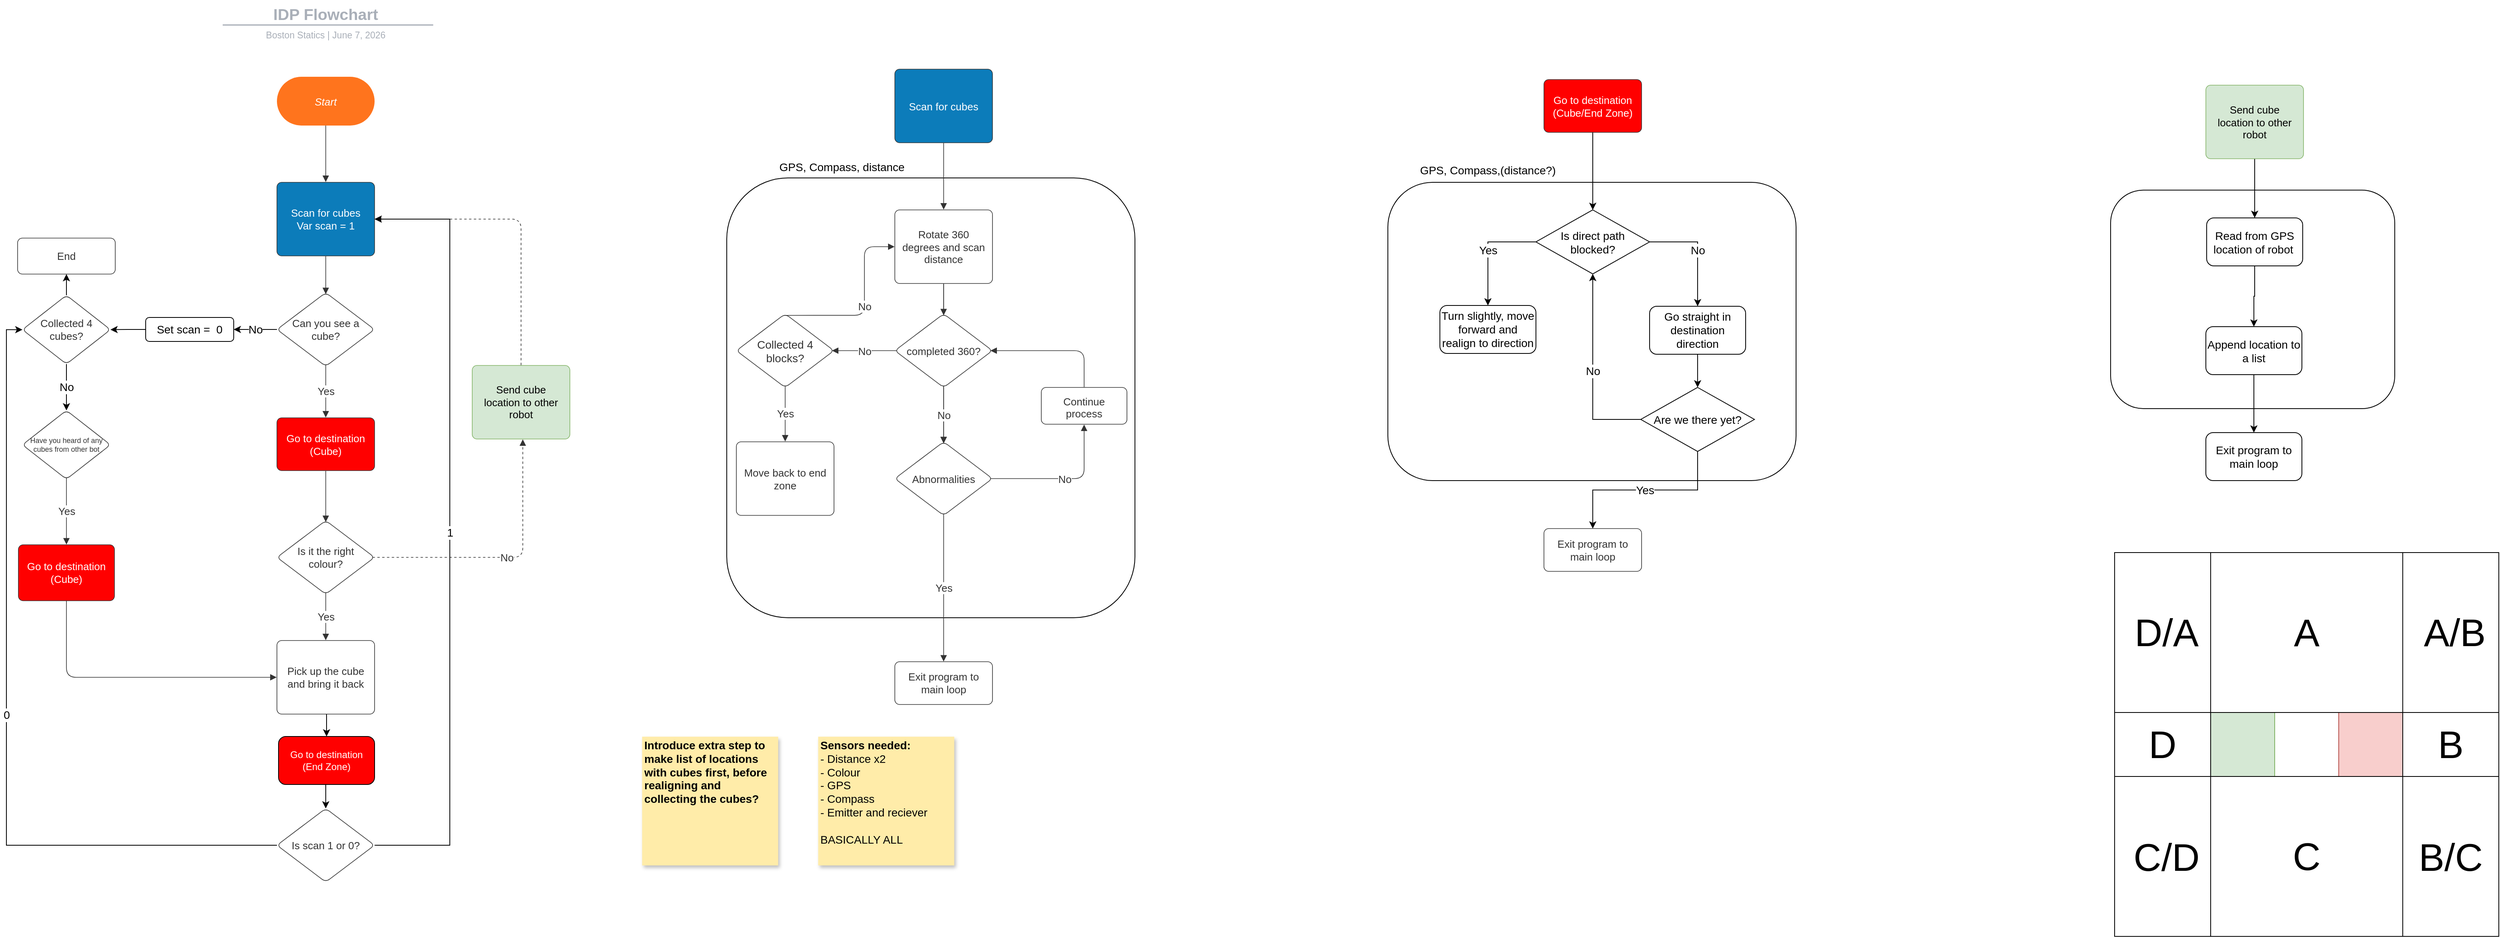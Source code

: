 <mxfile version="14.4.2" type="github">
  <diagram id="C5RBs43oDa-KdzZeNtuy" name="Page-1">
    <mxGraphModel dx="902" dy="615" grid="1" gridSize="10" guides="1" tooltips="1" connect="1" arrows="1" fold="1" page="1" pageScale="1" pageWidth="827" pageHeight="1169" math="0" shadow="0">
      <root>
        <mxCell id="WIyWlLk6GJQsqaUBKTNV-0" />
        <mxCell id="WIyWlLk6GJQsqaUBKTNV-1" parent="WIyWlLk6GJQsqaUBKTNV-0" />
        <mxCell id="ntFDfBzz1lLIlntSj7zR-9" value="" style="rounded=1;whiteSpace=wrap;html=1;" parent="WIyWlLk6GJQsqaUBKTNV-1" vertex="1">
          <mxGeometry x="2715" y="266.75" width="355" height="273.25" as="geometry" />
        </mxCell>
        <mxCell id="dJJlxQguygPkiteVMr8E-66" value="" style="rounded=1;whiteSpace=wrap;html=1;fontSize=14;" parent="WIyWlLk6GJQsqaUBKTNV-1" vertex="1">
          <mxGeometry x="1812" y="257" width="510" height="373" as="geometry" />
        </mxCell>
        <mxCell id="dJJlxQguygPkiteVMr8E-60" value="" style="rounded=1;whiteSpace=wrap;html=1;fontSize=14;" parent="WIyWlLk6GJQsqaUBKTNV-1" vertex="1">
          <mxGeometry x="986" y="251.5" width="510" height="550" as="geometry" />
        </mxCell>
        <mxCell id="dJJlxQguygPkiteVMr8E-1" value="" style="group;dropTarget=0;" parent="WIyWlLk6GJQsqaUBKTNV-1" vertex="1">
          <mxGeometry x="165" y="30" width="640" height="45" as="geometry" />
        </mxCell>
        <UserObject label="IDP Flowchart" placeholders="1" lucidchartObjectId="SuaB0mNpY13K" id="dJJlxQguygPkiteVMr8E-2">
          <mxCell style="html=1;overflow=block;blockSpacing=1;whiteSpace=wrap;;whiteSpace=wrap;fontSize=19.7;fontColor=#a9afb8;fontStyle=1;align=center;spacingLeft=7;spacingRight=7;spacingTop=2;spacing=3;strokeOpacity=0;fillOpacity=0;rounded=1;absoluteArcSize=1;arcSize=12;fillColor=#ffffff;strokeWidth=1.5;" parent="dJJlxQguygPkiteVMr8E-1" vertex="1">
            <mxGeometry width="640" height="31" as="geometry" />
          </mxCell>
        </UserObject>
        <UserObject label="Boston Statics |  %date{mmmm d, yyyy}%" placeholders="1" lucidchartObjectId="SuaBzqFhpa1o" id="dJJlxQguygPkiteVMr8E-3">
          <mxCell style="html=1;overflow=block;blockSpacing=1;whiteSpace=wrap;;whiteSpace=wrap;fontSize=11.5;fontColor=#a9afb8;align=center;spacingLeft=7;spacingRight=7;spacingTop=2;spacing=3;strokeOpacity=0;fillOpacity=0;rounded=1;absoluteArcSize=1;arcSize=12;fillColor=#ffffff;strokeWidth=1.5;" parent="dJJlxQguygPkiteVMr8E-1" vertex="1">
            <mxGeometry y="31" width="640" height="14" as="geometry" />
          </mxCell>
        </UserObject>
        <UserObject label="" lucidchartObjectId="SuaBUnwJteK4" id="dJJlxQguygPkiteVMr8E-4">
          <mxCell style="html=1;jettySize=18;whiteSpace=wrap;fontSize=13;fontFamily=Helvetica;strokeColor=#a9afb8;strokeOpacity=100;strokeWidth=1.5;rounded=0;startArrow=none;;endArrow=none;;" parent="dJJlxQguygPkiteVMr8E-1" edge="1">
            <mxGeometry width="100" height="100" relative="1" as="geometry">
              <Array as="points" />
              <mxPoint x="191" y="30" as="sourcePoint" />
              <mxPoint x="454" y="30" as="targetPoint" />
            </mxGeometry>
          </mxCell>
        </UserObject>
        <UserObject label="Start" lucidchartObjectId="9NgdkFsleCgy" id="dJJlxQguygPkiteVMr8E-5">
          <mxCell style="html=1;overflow=block;blockSpacing=1;whiteSpace=wrap;rounded=1;arcSize=50;whiteSpace=wrap;fontSize=13;fontColor=#ffffff;fontStyle=2;spacing=3.8;strokeOpacity=0;fillOpacity=100;fillColor=#ff741d;strokeWidth=0.8;" parent="WIyWlLk6GJQsqaUBKTNV-1" vertex="1">
            <mxGeometry x="424" y="125" width="122" height="61" as="geometry" />
          </mxCell>
        </UserObject>
        <UserObject label="Scan for cubes&lt;br&gt;Var scan = 1" lucidchartObjectId="lOgdC.dZKNQT" id="dJJlxQguygPkiteVMr8E-6">
          <mxCell style="html=1;overflow=block;blockSpacing=1;whiteSpace=wrap;;whiteSpace=wrap;fontSize=13;fontColor=#ffffff;align=center;spacing=9;strokeColor=#333333;strokeOpacity=100;fillOpacity=100;rounded=1;absoluteArcSize=1;arcSize=12;fillColor=#0c7cba;strokeWidth=0.8;" parent="WIyWlLk6GJQsqaUBKTNV-1" vertex="1">
            <mxGeometry x="424" y="257" width="122" height="92" as="geometry" />
          </mxCell>
        </UserObject>
        <mxCell id="dJJlxQguygPkiteVMr8E-88" value="No" style="edgeStyle=orthogonalEdgeStyle;rounded=0;orthogonalLoop=1;jettySize=auto;html=1;exitX=0;exitY=0.5;exitDx=0;exitDy=0;entryX=1;entryY=0.5;entryDx=0;entryDy=0;fontSize=14;" parent="WIyWlLk6GJQsqaUBKTNV-1" source="dJJlxQguygPkiteVMr8E-7" target="dJJlxQguygPkiteVMr8E-86" edge="1">
          <mxGeometry relative="1" as="geometry" />
        </mxCell>
        <UserObject label="Can you see a cube?" lucidchartObjectId="zOgdpUxYtKY-" id="dJJlxQguygPkiteVMr8E-7">
          <mxCell style="html=1;overflow=block;blockSpacing=1;whiteSpace=wrap;rhombus;whiteSpace=wrap;fontSize=13;fontColor=#333333;align=center;spacing=3.8;strokeColor=#333333;strokeOpacity=100;fillOpacity=100;rounded=1;absoluteArcSize=1;arcSize=12;fillColor=#ffffff;strokeWidth=0.8;" parent="WIyWlLk6GJQsqaUBKTNV-1" vertex="1">
            <mxGeometry x="424" y="395" width="122" height="92" as="geometry" />
          </mxCell>
        </UserObject>
        <UserObject label="" lucidchartObjectId="IOgdlrfkNPIS" id="dJJlxQguygPkiteVMr8E-8">
          <mxCell style="html=1;jettySize=18;whiteSpace=wrap;fontSize=13;strokeColor=#333333;strokeOpacity=100;strokeWidth=0.8;rounded=1;arcSize=24;edgeStyle=orthogonalEdgeStyle;startArrow=none;;endArrow=block;endFill=1;;exitX=0.5;exitY=1.004;exitPerimeter=0;entryX=0.5;entryY=0.02;entryPerimeter=0;" parent="WIyWlLk6GJQsqaUBKTNV-1" source="dJJlxQguygPkiteVMr8E-6" target="dJJlxQguygPkiteVMr8E-7" edge="1">
            <mxGeometry width="100" height="100" relative="1" as="geometry">
              <Array as="points" />
            </mxGeometry>
          </mxCell>
        </UserObject>
        <UserObject label="End" lucidchartObjectId="LOgdOnnir~PV" id="dJJlxQguygPkiteVMr8E-9">
          <mxCell style="html=1;overflow=block;blockSpacing=1;whiteSpace=wrap;;whiteSpace=wrap;fontSize=13;fontColor=#333333;align=center;spacing=9;strokeColor=#333333;strokeOpacity=100;fillOpacity=100;rounded=1;absoluteArcSize=1;arcSize=12;fillColor=#ffffff;strokeWidth=0.8;" parent="WIyWlLk6GJQsqaUBKTNV-1" vertex="1">
            <mxGeometry x="100" y="326.75" width="122" height="45" as="geometry" />
          </mxCell>
        </UserObject>
        <UserObject label="Go to destination&lt;br&gt;(Cube)" lucidchartObjectId="1Ogd5eo7ZWg~" id="dJJlxQguygPkiteVMr8E-10">
          <mxCell style="html=1;overflow=block;blockSpacing=1;whiteSpace=wrap;;whiteSpace=wrap;fontSize=13;fontColor=#ffffff;align=center;spacing=9;strokeColor=#333333;strokeOpacity=100;fillOpacity=100;rounded=1;absoluteArcSize=1;arcSize=12;strokeWidth=0.8;fillColor=#FF0000;" parent="WIyWlLk6GJQsqaUBKTNV-1" vertex="1">
            <mxGeometry x="424" y="551.5" width="122" height="66" as="geometry" />
          </mxCell>
        </UserObject>
        <UserObject label="" lucidchartObjectId="9Ogd3tKeuUNf" id="dJJlxQguygPkiteVMr8E-11">
          <mxCell style="html=1;jettySize=18;whiteSpace=wrap;fontSize=13;fontColor=#333333;align=center;strokeColor=#333333;strokeOpacity=100;strokeWidth=0.8;rounded=1;arcSize=24;edgeStyle=orthogonalEdgeStyle;startArrow=none;;endArrow=block;endFill=1;;exitX=0.5;exitY=0.98;exitPerimeter=0;entryX=0.5;entryY=-0.006;entryPerimeter=0;" parent="WIyWlLk6GJQsqaUBKTNV-1" source="dJJlxQguygPkiteVMr8E-7" target="dJJlxQguygPkiteVMr8E-10" edge="1">
            <mxGeometry width="100" height="100" relative="1" as="geometry">
              <Array as="points" />
            </mxGeometry>
          </mxCell>
        </UserObject>
        <mxCell id="dJJlxQguygPkiteVMr8E-12" value="Yes" style="text;html=1;resizable=0;labelBackgroundColor=#ffffff;align=center;verticalAlign=middle;fontColor=#333333;;fontSize=13;" parent="dJJlxQguygPkiteVMr8E-11" vertex="1">
          <mxGeometry relative="1" as="geometry" />
        </mxCell>
        <UserObject label="Is it the right colour?" lucidchartObjectId="hPgdZzu7KEvy" id="dJJlxQguygPkiteVMr8E-13">
          <mxCell style="html=1;overflow=block;blockSpacing=1;whiteSpace=wrap;rhombus;whiteSpace=wrap;fontSize=13;fontColor=#333333;align=center;spacing=3.8;strokeColor=#333333;strokeOpacity=100;fillOpacity=100;rounded=1;absoluteArcSize=1;arcSize=12;fillColor=#ffffff;strokeWidth=0.8;" parent="WIyWlLk6GJQsqaUBKTNV-1" vertex="1">
            <mxGeometry x="424" y="680" width="122" height="92" as="geometry" />
          </mxCell>
        </UserObject>
        <UserObject label="" lucidchartObjectId="rPgdiyTj-ObY" id="dJJlxQguygPkiteVMr8E-14">
          <mxCell style="html=1;jettySize=18;whiteSpace=wrap;fontSize=13;strokeColor=#333333;strokeOpacity=100;strokeWidth=0.8;rounded=1;arcSize=24;edgeStyle=orthogonalEdgeStyle;startArrow=none;;endArrow=block;endFill=1;;exitX=0.5;exitY=1.006;exitPerimeter=0;entryX=0.5;entryY=0.02;entryPerimeter=0;" parent="WIyWlLk6GJQsqaUBKTNV-1" source="dJJlxQguygPkiteVMr8E-10" target="dJJlxQguygPkiteVMr8E-13" edge="1">
            <mxGeometry width="100" height="100" relative="1" as="geometry">
              <Array as="points" />
            </mxGeometry>
          </mxCell>
        </UserObject>
        <mxCell id="SdWHuPdAplGtI9XO5vYC-1" style="edgeStyle=orthogonalEdgeStyle;rounded=0;orthogonalLoop=1;jettySize=auto;html=1;exitX=0.5;exitY=1;exitDx=0;exitDy=0;entryX=0.5;entryY=0;entryDx=0;entryDy=0;fontColor=#FFFFFF;" parent="WIyWlLk6GJQsqaUBKTNV-1" source="dJJlxQguygPkiteVMr8E-15" target="SdWHuPdAplGtI9XO5vYC-0" edge="1">
          <mxGeometry relative="1" as="geometry" />
        </mxCell>
        <UserObject label="Pick up the cube and bring it back" lucidchartObjectId="yPgdUPQKCwhs" id="dJJlxQguygPkiteVMr8E-15">
          <mxCell style="html=1;overflow=block;blockSpacing=1;whiteSpace=wrap;;whiteSpace=wrap;fontSize=13;fontColor=#333333;align=center;spacing=9;strokeColor=#333333;strokeOpacity=100;fillOpacity=100;rounded=1;absoluteArcSize=1;arcSize=12;fillColor=#ffffff;strokeWidth=0.8;" parent="WIyWlLk6GJQsqaUBKTNV-1" vertex="1">
            <mxGeometry x="424" y="830" width="122" height="92" as="geometry" />
          </mxCell>
        </UserObject>
        <UserObject label="" lucidchartObjectId="FPgdR2r9awXG" id="dJJlxQguygPkiteVMr8E-16">
          <mxCell style="html=1;jettySize=18;whiteSpace=wrap;fontSize=13;fontColor=#333333;align=center;strokeColor=#333333;strokeOpacity=100;strokeWidth=0.8;rounded=1;arcSize=24;edgeStyle=orthogonalEdgeStyle;startArrow=none;;endArrow=block;endFill=1;;exitX=0.5;exitY=0.98;exitPerimeter=0;entryX=0.5;entryY=-0.004;entryPerimeter=0;" parent="WIyWlLk6GJQsqaUBKTNV-1" source="dJJlxQguygPkiteVMr8E-13" target="dJJlxQguygPkiteVMr8E-15" edge="1">
            <mxGeometry width="100" height="100" relative="1" as="geometry">
              <Array as="points" />
            </mxGeometry>
          </mxCell>
        </UserObject>
        <mxCell id="dJJlxQguygPkiteVMr8E-17" value="Yes" style="text;html=1;resizable=0;labelBackgroundColor=#ffffff;align=center;verticalAlign=middle;fontColor=#333333;;fontSize=13;" parent="dJJlxQguygPkiteVMr8E-16" vertex="1">
          <mxGeometry relative="1" as="geometry" />
        </mxCell>
        <UserObject label="" lucidchartObjectId="NPgdzGTEmcRD" id="dJJlxQguygPkiteVMr8E-18">
          <mxCell style="html=1;jettySize=18;whiteSpace=wrap;fontSize=13;strokeColor=#333333;strokeOpacity=100;strokeWidth=0.8;rounded=1;arcSize=24;edgeStyle=orthogonalEdgeStyle;startArrow=none;;endArrow=block;endFill=1;;exitX=0.5;exitY=1;exitPerimeter=0;entryX=0.5;entryY=-0.004;entryPerimeter=0;" parent="WIyWlLk6GJQsqaUBKTNV-1" source="dJJlxQguygPkiteVMr8E-5" target="dJJlxQguygPkiteVMr8E-6" edge="1">
            <mxGeometry width="100" height="100" relative="1" as="geometry">
              <Array as="points" />
            </mxGeometry>
          </mxCell>
        </UserObject>
        <UserObject label="Send cube location to other robot" lucidchartObjectId="F5qdEPKmY6vF" id="dJJlxQguygPkiteVMr8E-19">
          <mxCell style="html=1;overflow=block;blockSpacing=1;whiteSpace=wrap;;whiteSpace=wrap;fontSize=13;align=center;spacing=9;strokeColor=#82b366;strokeOpacity=100;fillOpacity=100;rounded=1;absoluteArcSize=1;arcSize=12;fillColor=#d5e8d4;strokeWidth=0.8;" parent="WIyWlLk6GJQsqaUBKTNV-1" vertex="1">
            <mxGeometry x="668" y="486" width="122" height="92" as="geometry" />
          </mxCell>
        </UserObject>
        <UserObject label="" lucidchartObjectId="85qdVLr7FTMq" id="dJJlxQguygPkiteVMr8E-20">
          <mxCell style="html=1;jettySize=18;whiteSpace=wrap;fontSize=13;strokeColor=#333333;strokeOpacity=100;dashed=1;fixDash=1;strokeWidth=0.8;rounded=1;arcSize=24;edgeStyle=orthogonalEdgeStyle;startArrow=none;;endArrow=block;endFill=1;;exitX=0.5;exitY=-0.004;exitPerimeter=0;entryX=1.003;entryY=0.5;entryPerimeter=0;" parent="WIyWlLk6GJQsqaUBKTNV-1" source="dJJlxQguygPkiteVMr8E-19" target="dJJlxQguygPkiteVMr8E-6" edge="1">
            <mxGeometry width="100" height="100" relative="1" as="geometry">
              <Array as="points" />
            </mxGeometry>
          </mxCell>
        </UserObject>
        <UserObject label="Scan for cubes" lucidchartObjectId="p7Rdc7oSih_Y" id="dJJlxQguygPkiteVMr8E-21">
          <mxCell style="html=1;overflow=block;blockSpacing=1;whiteSpace=wrap;;whiteSpace=wrap;fontSize=13;fontColor=#ffffff;align=center;spacing=9;strokeColor=#333333;strokeOpacity=100;fillOpacity=100;rounded=1;absoluteArcSize=1;arcSize=12;fillColor=#0c7cba;strokeWidth=0.8;" parent="WIyWlLk6GJQsqaUBKTNV-1" vertex="1">
            <mxGeometry x="1196" y="115.5" width="122" height="92" as="geometry" />
          </mxCell>
        </UserObject>
        <UserObject label="" lucidchartObjectId="T7RdyLbdhUTY" id="dJJlxQguygPkiteVMr8E-22">
          <mxCell style="html=1;jettySize=18;whiteSpace=wrap;fontSize=13;strokeColor=#333333;strokeOpacity=100;strokeWidth=0.8;rounded=1;arcSize=24;edgeStyle=orthogonalEdgeStyle;startArrow=none;;endArrow=block;endFill=1;;exitX=0.5;exitY=1.004;exitPerimeter=0;entryX=0.5;entryY=-0.004;entryPerimeter=0;" parent="WIyWlLk6GJQsqaUBKTNV-1" source="dJJlxQguygPkiteVMr8E-21" target="dJJlxQguygPkiteVMr8E-23" edge="1">
            <mxGeometry width="100" height="100" relative="1" as="geometry">
              <Array as="points" />
            </mxGeometry>
          </mxCell>
        </UserObject>
        <UserObject label="Rotate 360 degrees and scan distance" lucidchartObjectId="Y7RdSmHRw8ej" id="dJJlxQguygPkiteVMr8E-23">
          <mxCell style="html=1;overflow=block;blockSpacing=1;whiteSpace=wrap;;whiteSpace=wrap;fontSize=13;fontColor=#333333;align=center;spacing=9;strokeColor=#333333;strokeOpacity=100;fillOpacity=100;rounded=1;absoluteArcSize=1;arcSize=12;fillColor=#ffffff;strokeWidth=0.8;" parent="WIyWlLk6GJQsqaUBKTNV-1" vertex="1">
            <mxGeometry x="1196" y="291.5" width="122" height="92" as="geometry" />
          </mxCell>
        </UserObject>
        <UserObject label="" lucidchartObjectId="M9Rd~hsUxQXQ" id="dJJlxQguygPkiteVMr8E-24">
          <mxCell style="html=1;jettySize=18;whiteSpace=wrap;fontSize=13;strokeColor=#333333;strokeOpacity=100;strokeWidth=0.8;rounded=1;arcSize=24;edgeStyle=orthogonalEdgeStyle;startArrow=none;;endArrow=block;endFill=1;;exitX=0.5;exitY=1.004;exitPerimeter=0;entryX=0.5;entryY=0.02;entryPerimeter=0;" parent="WIyWlLk6GJQsqaUBKTNV-1" source="dJJlxQguygPkiteVMr8E-23" target="dJJlxQguygPkiteVMr8E-25" edge="1">
            <mxGeometry width="100" height="100" relative="1" as="geometry">
              <Array as="points" />
            </mxGeometry>
          </mxCell>
        </UserObject>
        <UserObject label="Abnormalities" lucidchartObjectId="N9Rdzvl6SbBw" id="dJJlxQguygPkiteVMr8E-25">
          <mxCell style="html=1;overflow=block;blockSpacing=1;whiteSpace=wrap;rhombus;whiteSpace=wrap;fontSize=13;fontColor=#333333;align=center;spacing=3.8;strokeColor=#333333;strokeOpacity=100;fillOpacity=100;rounded=1;absoluteArcSize=1;arcSize=12;fillColor=#ffffff;strokeWidth=0.8;" parent="WIyWlLk6GJQsqaUBKTNV-1" vertex="1">
            <mxGeometry x="1196" y="581.5" width="122" height="92" as="geometry" />
          </mxCell>
        </UserObject>
        <UserObject label="" lucidchartObjectId="j-RdCNG.Rt1u" id="dJJlxQguygPkiteVMr8E-26">
          <mxCell style="html=1;jettySize=18;whiteSpace=wrap;fontSize=13;fontColor=#333333;align=center;strokeColor=#333333;strokeOpacity=100;strokeWidth=0.8;rounded=1;arcSize=24;edgeStyle=orthogonalEdgeStyle;startArrow=none;;endArrow=block;endFill=1;;exitX=0.5;exitY=0.98;exitPerimeter=0;entryX=0.5;entryY=-0.004;entryPerimeter=0;" parent="WIyWlLk6GJQsqaUBKTNV-1" source="dJJlxQguygPkiteVMr8E-25" target="dJJlxQguygPkiteVMr8E-28" edge="1">
            <mxGeometry width="100" height="100" relative="1" as="geometry">
              <Array as="points" />
            </mxGeometry>
          </mxCell>
        </UserObject>
        <mxCell id="dJJlxQguygPkiteVMr8E-27" value="Yes" style="text;html=1;resizable=0;labelBackgroundColor=#ffffff;align=center;verticalAlign=middle;fontColor=#333333;;fontSize=13;" parent="dJJlxQguygPkiteVMr8E-26" vertex="1">
          <mxGeometry relative="1" as="geometry" />
        </mxCell>
        <UserObject label="Exit program to main loop" lucidchartObjectId="k-RdoiUV6bm8" id="dJJlxQguygPkiteVMr8E-28">
          <mxCell style="html=1;overflow=block;blockSpacing=1;whiteSpace=wrap;;whiteSpace=wrap;fontSize=13;fontColor=#333333;align=center;spacing=9;strokeColor=#333333;strokeOpacity=100;fillOpacity=100;rounded=1;absoluteArcSize=1;arcSize=12;fillColor=#ffffff;strokeWidth=0.8;" parent="WIyWlLk6GJQsqaUBKTNV-1" vertex="1">
            <mxGeometry x="1196" y="856.5" width="122" height="53.5" as="geometry" />
          </mxCell>
        </UserObject>
        <UserObject label="" lucidchartObjectId="neSd__aTtq_3" id="dJJlxQguygPkiteVMr8E-29">
          <mxCell style="html=1;jettySize=18;whiteSpace=wrap;fontSize=13;strokeColor=#333333;strokeOpacity=100;strokeWidth=0.8;rounded=1;arcSize=24;edgeStyle=orthogonalEdgeStyle;startArrow=none;;endArrow=block;endFill=1;;exitX=0.5;exitY=1.004;exitPerimeter=0;entryX=0.5;entryY=0.02;entryPerimeter=0;" parent="WIyWlLk6GJQsqaUBKTNV-1" source="dJJlxQguygPkiteVMr8E-23" target="dJJlxQguygPkiteVMr8E-30" edge="1">
            <mxGeometry width="100" height="100" relative="1" as="geometry">
              <Array as="points" />
            </mxGeometry>
          </mxCell>
        </UserObject>
        <UserObject label="completed 360?" lucidchartObjectId="oeSdA65h3JqT" id="dJJlxQguygPkiteVMr8E-30">
          <mxCell style="html=1;overflow=block;blockSpacing=1;whiteSpace=wrap;rhombus;whiteSpace=wrap;fontSize=13;fontColor=#333333;align=center;spacing=3.8;strokeColor=#333333;strokeOpacity=100;fillOpacity=100;rounded=1;absoluteArcSize=1;arcSize=12;fillColor=#ffffff;strokeWidth=0.8;" parent="WIyWlLk6GJQsqaUBKTNV-1" vertex="1">
            <mxGeometry x="1196" y="421.5" width="122" height="92" as="geometry" />
          </mxCell>
        </UserObject>
        <UserObject label="" lucidchartObjectId="ZeSdDQA0-AUj" id="dJJlxQguygPkiteVMr8E-31">
          <mxCell style="html=1;jettySize=18;whiteSpace=wrap;fontSize=13;fontColor=#333333;align=center;strokeColor=#333333;strokeOpacity=100;strokeWidth=0.8;rounded=1;arcSize=24;edgeStyle=orthogonalEdgeStyle;startArrow=none;;endArrow=block;endFill=1;;exitX=0.5;exitY=0.98;exitPerimeter=0;" parent="WIyWlLk6GJQsqaUBKTNV-1" source="dJJlxQguygPkiteVMr8E-30" edge="1">
            <mxGeometry width="100" height="100" relative="1" as="geometry">
              <Array as="points" />
              <mxPoint x="1257" y="583.5" as="targetPoint" />
            </mxGeometry>
          </mxCell>
        </UserObject>
        <mxCell id="dJJlxQguygPkiteVMr8E-32" value="No" style="text;html=1;resizable=0;labelBackgroundColor=#ffffff;align=center;verticalAlign=middle;fontColor=#333333;;fontSize=13;" parent="dJJlxQguygPkiteVMr8E-31" vertex="1">
          <mxGeometry relative="1" as="geometry" />
        </mxCell>
        <UserObject label="" lucidchartObjectId="XfSd8aX7n.cI" id="dJJlxQguygPkiteVMr8E-33">
          <mxCell style="html=1;jettySize=18;whiteSpace=wrap;fontSize=13;fontColor=#333333;align=center;strokeColor=#333333;strokeOpacity=100;strokeWidth=0.8;rounded=1;arcSize=24;edgeStyle=orthogonalEdgeStyle;startArrow=none;;endArrow=block;endFill=1;;exitX=0.021;exitY=0.5;exitPerimeter=0;entryX=0.979;entryY=0.5;entryPerimeter=0;" parent="WIyWlLk6GJQsqaUBKTNV-1" source="dJJlxQguygPkiteVMr8E-30" target="dJJlxQguygPkiteVMr8E-35" edge="1">
            <mxGeometry width="100" height="100" relative="1" as="geometry">
              <Array as="points" />
            </mxGeometry>
          </mxCell>
        </UserObject>
        <mxCell id="dJJlxQguygPkiteVMr8E-34" value="No" style="text;html=1;resizable=0;labelBackgroundColor=#ffffff;align=center;verticalAlign=middle;fontColor=#333333;;fontSize=13;" parent="dJJlxQguygPkiteVMr8E-33" vertex="1">
          <mxGeometry relative="1" as="geometry" />
        </mxCell>
        <UserObject label="Collected 4 blocks?" lucidchartObjectId="7fSdNaG_dBtg" id="dJJlxQguygPkiteVMr8E-35">
          <mxCell style="html=1;overflow=block;blockSpacing=1;whiteSpace=wrap;rhombus;whiteSpace=wrap;fontSize=14;fontColor=#333333;align=center;spacing=3.8;strokeColor=#333333;strokeOpacity=100;fillOpacity=100;rounded=1;absoluteArcSize=1;arcSize=12;fillColor=#ffffff;strokeWidth=0.8;" parent="WIyWlLk6GJQsqaUBKTNV-1" vertex="1">
            <mxGeometry x="998" y="421.5" width="122" height="92" as="geometry" />
          </mxCell>
        </UserObject>
        <UserObject label="" lucidchartObjectId="khSdvIFYvgPG" id="dJJlxQguygPkiteVMr8E-36">
          <mxCell style="html=1;jettySize=18;whiteSpace=wrap;fontSize=13;fontColor=#333333;align=center;strokeColor=#333333;strokeOpacity=100;strokeWidth=0.8;rounded=1;arcSize=24;edgeStyle=orthogonalEdgeStyle;startArrow=none;;endArrow=block;endFill=1;;exitX=0.5;exitY=0.98;exitPerimeter=0;entryX=0.5;entryY=-0.004;entryPerimeter=0;" parent="WIyWlLk6GJQsqaUBKTNV-1" source="dJJlxQguygPkiteVMr8E-35" target="dJJlxQguygPkiteVMr8E-38" edge="1">
            <mxGeometry width="100" height="100" relative="1" as="geometry">
              <Array as="points" />
            </mxGeometry>
          </mxCell>
        </UserObject>
        <mxCell id="dJJlxQguygPkiteVMr8E-37" value="Yes" style="text;html=1;resizable=0;labelBackgroundColor=#ffffff;align=center;verticalAlign=middle;fontColor=#333333;;fontSize=13;" parent="dJJlxQguygPkiteVMr8E-36" vertex="1">
          <mxGeometry relative="1" as="geometry" />
        </mxCell>
        <UserObject label="Move back to end zone" lucidchartObjectId="lhSdjDEG9UAW" id="dJJlxQguygPkiteVMr8E-38">
          <mxCell style="html=1;overflow=block;blockSpacing=1;whiteSpace=wrap;;whiteSpace=wrap;fontSize=13;fontColor=#333333;align=center;spacing=9;strokeColor=#333333;strokeOpacity=100;fillOpacity=100;rounded=1;absoluteArcSize=1;arcSize=12;fillColor=#ffffff;strokeWidth=0.8;" parent="WIyWlLk6GJQsqaUBKTNV-1" vertex="1">
            <mxGeometry x="998" y="581.5" width="122" height="92" as="geometry" />
          </mxCell>
        </UserObject>
        <UserObject label="" lucidchartObjectId="IhSdvdIhIhkG" id="dJJlxQguygPkiteVMr8E-39">
          <mxCell style="html=1;jettySize=18;whiteSpace=wrap;fontSize=13;fontColor=#333333;align=center;strokeColor=#333333;strokeOpacity=100;strokeWidth=0.8;rounded=1;arcSize=24;edgeStyle=orthogonalEdgeStyle;startArrow=none;;endArrow=block;endFill=1;;exitX=0.5;exitY=0.02;exitPerimeter=0;entryX=-0.003;entryY=0.5;entryPerimeter=0;" parent="WIyWlLk6GJQsqaUBKTNV-1" source="dJJlxQguygPkiteVMr8E-35" target="dJJlxQguygPkiteVMr8E-23" edge="1">
            <mxGeometry width="100" height="100" relative="1" as="geometry">
              <Array as="points" />
            </mxGeometry>
          </mxCell>
        </UserObject>
        <mxCell id="dJJlxQguygPkiteVMr8E-40" value="No" style="text;html=1;resizable=0;labelBackgroundColor=#ffffff;align=center;verticalAlign=middle;fontColor=#333333;;fontSize=13;" parent="dJJlxQguygPkiteVMr8E-39" vertex="1">
          <mxGeometry relative="1" as="geometry" />
        </mxCell>
        <UserObject label="" lucidchartObjectId="miSdMR8kxPeC" id="dJJlxQguygPkiteVMr8E-41">
          <mxCell style="html=1;jettySize=18;whiteSpace=wrap;fontSize=13;fontColor=#333333;align=center;strokeColor=#333333;strokeOpacity=100;strokeWidth=0.8;rounded=1;arcSize=24;edgeStyle=orthogonalEdgeStyle;startArrow=none;;endArrow=block;endFill=1;;exitX=0.979;exitY=0.5;exitPerimeter=0;entryX=0.5;entryY=1.008;entryPerimeter=0;" parent="WIyWlLk6GJQsqaUBKTNV-1" source="dJJlxQguygPkiteVMr8E-25" target="dJJlxQguygPkiteVMr8E-43" edge="1">
            <mxGeometry width="100" height="100" relative="1" as="geometry">
              <Array as="points" />
            </mxGeometry>
          </mxCell>
        </UserObject>
        <mxCell id="dJJlxQguygPkiteVMr8E-42" value="No" style="text;html=1;resizable=0;labelBackgroundColor=#ffffff;align=center;verticalAlign=middle;fontColor=#333333;;fontSize=13;" parent="dJJlxQguygPkiteVMr8E-41" vertex="1">
          <mxGeometry relative="1" as="geometry" />
        </mxCell>
        <UserObject label="Continue process" lucidchartObjectId="niSds6AtapOX" id="dJJlxQguygPkiteVMr8E-43">
          <mxCell style="html=1;overflow=block;blockSpacing=1;whiteSpace=wrap;;whiteSpace=wrap;fontSize=13;fontColor=#333333;align=center;spacing=9;strokeColor=#333333;strokeOpacity=100;fillOpacity=100;rounded=1;absoluteArcSize=1;arcSize=12;fillColor=#ffffff;strokeWidth=0.8;" parent="WIyWlLk6GJQsqaUBKTNV-1" vertex="1">
            <mxGeometry x="1379" y="513.5" width="107" height="46" as="geometry" />
          </mxCell>
        </UserObject>
        <UserObject label="" lucidchartObjectId="PiSdNTKQiVsu" id="dJJlxQguygPkiteVMr8E-44">
          <mxCell style="html=1;jettySize=18;whiteSpace=wrap;fontSize=13;strokeColor=#333333;strokeOpacity=100;strokeWidth=0.8;rounded=1;arcSize=24;edgeStyle=orthogonalEdgeStyle;startArrow=none;;endArrow=block;endFill=1;;exitX=0.5;exitY=-0.008;exitPerimeter=0;entryX=0.979;entryY=0.5;entryPerimeter=0;" parent="WIyWlLk6GJQsqaUBKTNV-1" source="dJJlxQguygPkiteVMr8E-43" target="dJJlxQguygPkiteVMr8E-30" edge="1">
            <mxGeometry width="100" height="100" relative="1" as="geometry">
              <Array as="points" />
            </mxGeometry>
          </mxCell>
        </UserObject>
        <UserObject label="" lucidchartObjectId="HnSdGtoBAKJ1" id="dJJlxQguygPkiteVMr8E-45">
          <mxCell style="html=1;jettySize=18;whiteSpace=wrap;fontSize=13;fontColor=#333333;align=center;strokeColor=#333333;strokeOpacity=100;dashed=1;fixDash=1;strokeWidth=0.8;rounded=1;arcSize=24;edgeStyle=orthogonalEdgeStyle;startArrow=none;;endArrow=block;endFill=1;;exitX=0.979;exitY=0.5;exitPerimeter=0;entryX=0.518;entryY=1.004;entryPerimeter=0;" parent="WIyWlLk6GJQsqaUBKTNV-1" source="dJJlxQguygPkiteVMr8E-13" target="dJJlxQguygPkiteVMr8E-19" edge="1">
            <mxGeometry width="100" height="100" relative="1" as="geometry">
              <Array as="points" />
            </mxGeometry>
          </mxCell>
        </UserObject>
        <mxCell id="dJJlxQguygPkiteVMr8E-46" value="No" style="text;html=1;resizable=0;labelBackgroundColor=#ffffff;align=center;verticalAlign=middle;fontColor=#333333;;fontSize=13;" parent="dJJlxQguygPkiteVMr8E-45" vertex="1">
          <mxGeometry relative="1" as="geometry" />
        </mxCell>
        <UserObject label="Sensors needed:&lt;br&gt;&lt;span style=&quot;font-weight: normal&quot;&gt;- Distance x2&lt;br&gt;- Colour&lt;br&gt;- GPS &lt;br&gt;- Compass&lt;br&gt;- Emitter and reciever&lt;br&gt;&lt;br&gt;BASICALLY ALL&lt;/span&gt;" lucidchartObjectId=".mSd3MZpU50T" id="dJJlxQguygPkiteVMr8E-48">
          <mxCell style="html=1;overflow=block;blockSpacing=1;whiteSpace=wrap;shadow=1;whiteSpace=wrap;fontSize=14;fontStyle=1;align=left;spacing=3.8;verticalAlign=top;strokeColor=none;fillColor=#FFECA9;strokeWidth=0;" parent="WIyWlLk6GJQsqaUBKTNV-1" vertex="1">
            <mxGeometry x="1100" y="950" width="170" height="161" as="geometry" />
          </mxCell>
        </UserObject>
        <UserObject label="Have you heard of any cubes from other bot" lucidchartObjectId="7oSd.9Ylkt6g" id="dJJlxQguygPkiteVMr8E-49">
          <mxCell style="html=1;overflow=block;blockSpacing=1;whiteSpace=wrap;rhombus;whiteSpace=wrap;fontSize=9;fontColor=#333333;align=center;spacing=3.8;strokeColor=#333333;strokeOpacity=100;fillOpacity=100;rounded=1;absoluteArcSize=1;arcSize=12;fillColor=#ffffff;strokeWidth=0.8;" parent="WIyWlLk6GJQsqaUBKTNV-1" vertex="1">
            <mxGeometry x="106" y="542.25" width="110" height="86" as="geometry" />
          </mxCell>
        </UserObject>
        <UserObject label="" lucidchartObjectId="dqSd.j.ZbqF-" id="dJJlxQguygPkiteVMr8E-54">
          <mxCell style="html=1;jettySize=18;whiteSpace=wrap;fontSize=13;fontColor=#333333;align=center;strokeColor=#333333;strokeOpacity=100;strokeWidth=0.8;rounded=1;arcSize=24;edgeStyle=orthogonalEdgeStyle;startArrow=none;;endArrow=block;endFill=1;;exitX=0.5;exitY=0.98;exitPerimeter=0;entryX=0.5;entryY=-0.004;entryPerimeter=0;" parent="WIyWlLk6GJQsqaUBKTNV-1" source="dJJlxQguygPkiteVMr8E-49" target="dJJlxQguygPkiteVMr8E-56" edge="1">
            <mxGeometry width="100" height="100" relative="1" as="geometry">
              <Array as="points" />
            </mxGeometry>
          </mxCell>
        </UserObject>
        <mxCell id="dJJlxQguygPkiteVMr8E-55" value="Yes" style="text;html=1;resizable=0;labelBackgroundColor=#ffffff;align=center;verticalAlign=middle;fontColor=#333333;;fontSize=13;" parent="dJJlxQguygPkiteVMr8E-54" vertex="1">
          <mxGeometry relative="1" as="geometry" />
        </mxCell>
        <UserObject label="Go to destination&lt;br&gt;(Cube)" lucidchartObjectId="eqSdu0tdrlYu" id="dJJlxQguygPkiteVMr8E-56">
          <mxCell style="html=1;overflow=block;blockSpacing=1;whiteSpace=wrap;;whiteSpace=wrap;fontSize=13;fontColor=#ffffff;align=center;spacing=9;strokeColor=#333333;strokeOpacity=100;fillOpacity=100;rounded=1;absoluteArcSize=1;arcSize=12;strokeWidth=0.8;fillColor=#FF0000;" parent="WIyWlLk6GJQsqaUBKTNV-1" vertex="1">
            <mxGeometry x="101" y="710.25" width="120" height="70" as="geometry" />
          </mxCell>
        </UserObject>
        <UserObject label="" lucidchartObjectId="oqSd1fWyR7Sk" id="dJJlxQguygPkiteVMr8E-57">
          <mxCell style="html=1;jettySize=18;whiteSpace=wrap;fontSize=13;strokeColor=#333333;strokeOpacity=100;strokeWidth=0.8;rounded=1;arcSize=24;edgeStyle=orthogonalEdgeStyle;startArrow=none;;endArrow=block;endFill=1;;exitX=0.5;exitY=1.004;exitPerimeter=0;entryX=-0.003;entryY=0.5;entryPerimeter=0;" parent="WIyWlLk6GJQsqaUBKTNV-1" source="dJJlxQguygPkiteVMr8E-56" target="dJJlxQguygPkiteVMr8E-15" edge="1">
            <mxGeometry width="100" height="100" relative="1" as="geometry">
              <Array as="points" />
            </mxGeometry>
          </mxCell>
        </UserObject>
        <mxCell id="dJJlxQguygPkiteVMr8E-63" style="edgeStyle=orthogonalEdgeStyle;rounded=0;orthogonalLoop=1;jettySize=auto;html=1;exitX=0.5;exitY=1;exitDx=0;exitDy=0;fontSize=14;entryX=0.5;entryY=0;entryDx=0;entryDy=0;" parent="WIyWlLk6GJQsqaUBKTNV-1" source="dJJlxQguygPkiteVMr8E-61" edge="1">
          <mxGeometry relative="1" as="geometry">
            <mxPoint x="2068" y="291.5" as="targetPoint" />
          </mxGeometry>
        </mxCell>
        <UserObject label="Go to destination (Cube/End Zone)" lucidchartObjectId="1Ogd5eo7ZWg~" id="dJJlxQguygPkiteVMr8E-61">
          <mxCell style="html=1;overflow=block;blockSpacing=1;whiteSpace=wrap;;whiteSpace=wrap;fontSize=13;fontColor=#ffffff;align=center;spacing=9;strokeColor=#333333;strokeOpacity=100;fillOpacity=100;rounded=1;absoluteArcSize=1;arcSize=12;strokeWidth=0.8;fillColor=#FF0000;" parent="WIyWlLk6GJQsqaUBKTNV-1" vertex="1">
            <mxGeometry x="2007" y="128.5" width="122" height="66" as="geometry" />
          </mxCell>
        </UserObject>
        <mxCell id="dJJlxQguygPkiteVMr8E-70" value="No" style="edgeStyle=orthogonalEdgeStyle;rounded=0;orthogonalLoop=1;jettySize=auto;html=1;exitX=1;exitY=0.5;exitDx=0;exitDy=0;entryX=0.5;entryY=0;entryDx=0;entryDy=0;fontSize=14;" parent="WIyWlLk6GJQsqaUBKTNV-1" source="dJJlxQguygPkiteVMr8E-67" target="dJJlxQguygPkiteVMr8E-69" edge="1">
          <mxGeometry relative="1" as="geometry" />
        </mxCell>
        <mxCell id="dJJlxQguygPkiteVMr8E-72" value="Yes" style="edgeStyle=orthogonalEdgeStyle;rounded=0;orthogonalLoop=1;jettySize=auto;html=1;exitX=0;exitY=0.5;exitDx=0;exitDy=0;fontSize=14;" parent="WIyWlLk6GJQsqaUBKTNV-1" source="dJJlxQguygPkiteVMr8E-67" target="dJJlxQguygPkiteVMr8E-71" edge="1">
          <mxGeometry relative="1" as="geometry" />
        </mxCell>
        <mxCell id="dJJlxQguygPkiteVMr8E-67" value="Is direct path blocked?" style="rhombus;whiteSpace=wrap;html=1;fontSize=14;" parent="WIyWlLk6GJQsqaUBKTNV-1" vertex="1">
          <mxGeometry x="1997" y="291.5" width="142" height="80" as="geometry" />
        </mxCell>
        <mxCell id="dJJlxQguygPkiteVMr8E-75" style="edgeStyle=orthogonalEdgeStyle;rounded=0;orthogonalLoop=1;jettySize=auto;html=1;exitX=0.5;exitY=1;exitDx=0;exitDy=0;entryX=0.5;entryY=0;entryDx=0;entryDy=0;fontSize=14;" parent="WIyWlLk6GJQsqaUBKTNV-1" source="dJJlxQguygPkiteVMr8E-69" target="dJJlxQguygPkiteVMr8E-74" edge="1">
          <mxGeometry relative="1" as="geometry" />
        </mxCell>
        <mxCell id="dJJlxQguygPkiteVMr8E-69" value="Go straight in destination direction" style="rounded=1;whiteSpace=wrap;html=1;fontSize=14;" parent="WIyWlLk6GJQsqaUBKTNV-1" vertex="1">
          <mxGeometry x="2139" y="412" width="120" height="60" as="geometry" />
        </mxCell>
        <mxCell id="dJJlxQguygPkiteVMr8E-71" value="Turn slightly, move forward and realign to direction" style="rounded=1;whiteSpace=wrap;html=1;fontSize=14;" parent="WIyWlLk6GJQsqaUBKTNV-1" vertex="1">
          <mxGeometry x="1877" y="411" width="120" height="60" as="geometry" />
        </mxCell>
        <mxCell id="dJJlxQguygPkiteVMr8E-76" value="No" style="edgeStyle=orthogonalEdgeStyle;rounded=0;orthogonalLoop=1;jettySize=auto;html=1;exitX=0;exitY=0.5;exitDx=0;exitDy=0;entryX=0.5;entryY=1;entryDx=0;entryDy=0;fontSize=14;" parent="WIyWlLk6GJQsqaUBKTNV-1" source="dJJlxQguygPkiteVMr8E-74" target="dJJlxQguygPkiteVMr8E-67" edge="1">
          <mxGeometry relative="1" as="geometry" />
        </mxCell>
        <mxCell id="dJJlxQguygPkiteVMr8E-79" value="Yes" style="edgeStyle=orthogonalEdgeStyle;rounded=0;orthogonalLoop=1;jettySize=auto;html=1;exitX=0.5;exitY=1;exitDx=0;exitDy=0;fontSize=14;" parent="WIyWlLk6GJQsqaUBKTNV-1" source="dJJlxQguygPkiteVMr8E-74" target="dJJlxQguygPkiteVMr8E-78" edge="1">
          <mxGeometry relative="1" as="geometry" />
        </mxCell>
        <mxCell id="dJJlxQguygPkiteVMr8E-74" value="Are we there yet?" style="rhombus;whiteSpace=wrap;html=1;fontSize=14;" parent="WIyWlLk6GJQsqaUBKTNV-1" vertex="1">
          <mxGeometry x="2128" y="513.5" width="142" height="80" as="geometry" />
        </mxCell>
        <UserObject label="Exit program to main loop" lucidchartObjectId="k-RdoiUV6bm8" id="dJJlxQguygPkiteVMr8E-78">
          <mxCell style="html=1;overflow=block;blockSpacing=1;whiteSpace=wrap;;whiteSpace=wrap;fontSize=13;fontColor=#333333;align=center;spacing=9;strokeColor=#333333;strokeOpacity=100;fillOpacity=100;rounded=1;absoluteArcSize=1;arcSize=12;fillColor=#ffffff;strokeWidth=0.8;" parent="WIyWlLk6GJQsqaUBKTNV-1" vertex="1">
            <mxGeometry x="2007" y="690" width="122" height="53.5" as="geometry" />
          </mxCell>
        </UserObject>
        <mxCell id="dJJlxQguygPkiteVMr8E-80" value="GPS, Compass,(distance?)" style="text;html=1;strokeColor=none;fillColor=none;align=center;verticalAlign=middle;whiteSpace=wrap;rounded=0;fontSize=14;" parent="WIyWlLk6GJQsqaUBKTNV-1" vertex="1">
          <mxGeometry x="1847" y="231.5" width="180" height="20" as="geometry" />
        </mxCell>
        <mxCell id="dJJlxQguygPkiteVMr8E-81" value="GPS, Compass, distance" style="text;html=1;strokeColor=none;fillColor=none;align=center;verticalAlign=middle;whiteSpace=wrap;rounded=0;fontSize=14;" parent="WIyWlLk6GJQsqaUBKTNV-1" vertex="1">
          <mxGeometry x="1040" y="227.5" width="180" height="20" as="geometry" />
        </mxCell>
        <mxCell id="dJJlxQguygPkiteVMr8E-85" value="No" style="edgeStyle=orthogonalEdgeStyle;rounded=0;orthogonalLoop=1;jettySize=auto;html=1;exitX=0.5;exitY=1;exitDx=0;exitDy=0;entryX=0.5;entryY=0;entryDx=0;entryDy=0;fontSize=14;" parent="WIyWlLk6GJQsqaUBKTNV-1" source="dJJlxQguygPkiteVMr8E-82" target="dJJlxQguygPkiteVMr8E-49" edge="1">
          <mxGeometry relative="1" as="geometry" />
        </mxCell>
        <mxCell id="dJJlxQguygPkiteVMr8E-90" style="edgeStyle=orthogonalEdgeStyle;rounded=0;orthogonalLoop=1;jettySize=auto;html=1;exitX=0.5;exitY=0;exitDx=0;exitDy=0;entryX=0.5;entryY=1;entryDx=0;entryDy=0;fontSize=14;" parent="WIyWlLk6GJQsqaUBKTNV-1" source="dJJlxQguygPkiteVMr8E-82" target="dJJlxQguygPkiteVMr8E-9" edge="1">
          <mxGeometry relative="1" as="geometry" />
        </mxCell>
        <UserObject label="&lt;font style=&quot;font-size: 13px&quot;&gt;Collected 4 cubes?&lt;/font&gt;" lucidchartObjectId="7oSd.9Ylkt6g" id="dJJlxQguygPkiteVMr8E-82">
          <mxCell style="html=1;overflow=block;blockSpacing=1;whiteSpace=wrap;rhombus;whiteSpace=wrap;fontSize=8;fontColor=#333333;align=center;spacing=3.8;strokeColor=#333333;strokeOpacity=100;fillOpacity=100;rounded=1;absoluteArcSize=1;arcSize=12;fillColor=#ffffff;strokeWidth=0.8;" parent="WIyWlLk6GJQsqaUBKTNV-1" vertex="1">
            <mxGeometry x="106" y="398.25" width="110" height="86" as="geometry" />
          </mxCell>
        </UserObject>
        <mxCell id="dJJlxQguygPkiteVMr8E-89" style="edgeStyle=orthogonalEdgeStyle;rounded=0;orthogonalLoop=1;jettySize=auto;html=1;exitX=0;exitY=0.5;exitDx=0;exitDy=0;entryX=1;entryY=0.5;entryDx=0;entryDy=0;fontSize=14;" parent="WIyWlLk6GJQsqaUBKTNV-1" source="dJJlxQguygPkiteVMr8E-86" target="dJJlxQguygPkiteVMr8E-82" edge="1">
          <mxGeometry relative="1" as="geometry" />
        </mxCell>
        <mxCell id="dJJlxQguygPkiteVMr8E-86" value="Set scan = &amp;nbsp;0" style="rounded=1;whiteSpace=wrap;html=1;fontSize=14;" parent="WIyWlLk6GJQsqaUBKTNV-1" vertex="1">
          <mxGeometry x="260" y="426" width="110" height="30" as="geometry" />
        </mxCell>
        <mxCell id="dJJlxQguygPkiteVMr8E-92" value="0" style="edgeStyle=orthogonalEdgeStyle;rounded=0;orthogonalLoop=1;jettySize=auto;html=1;exitX=0;exitY=0.5;exitDx=0;exitDy=0;entryX=0;entryY=0.5;entryDx=0;entryDy=0;fontSize=14;" parent="WIyWlLk6GJQsqaUBKTNV-1" source="dJJlxQguygPkiteVMr8E-91" target="dJJlxQguygPkiteVMr8E-82" edge="1">
          <mxGeometry relative="1" as="geometry" />
        </mxCell>
        <mxCell id="dJJlxQguygPkiteVMr8E-94" value="1" style="edgeStyle=orthogonalEdgeStyle;rounded=0;orthogonalLoop=1;jettySize=auto;html=1;exitX=1;exitY=0.5;exitDx=0;exitDy=0;entryX=1;entryY=0.5;entryDx=0;entryDy=0;fontSize=14;" parent="WIyWlLk6GJQsqaUBKTNV-1" source="dJJlxQguygPkiteVMr8E-91" target="dJJlxQguygPkiteVMr8E-6" edge="1">
          <mxGeometry relative="1" as="geometry">
            <Array as="points">
              <mxPoint x="640" y="1086" />
              <mxPoint x="640" y="303" />
            </Array>
          </mxGeometry>
        </mxCell>
        <UserObject label="Is scan 1 or 0?" lucidchartObjectId="hPgdZzu7KEvy" id="dJJlxQguygPkiteVMr8E-91">
          <mxCell style="html=1;overflow=block;blockSpacing=1;whiteSpace=wrap;rhombus;whiteSpace=wrap;fontSize=13;fontColor=#333333;align=center;spacing=3.8;strokeColor=#333333;strokeOpacity=100;fillOpacity=100;rounded=1;absoluteArcSize=1;arcSize=12;fillColor=#ffffff;strokeWidth=0.8;" parent="WIyWlLk6GJQsqaUBKTNV-1" vertex="1">
            <mxGeometry x="424" y="1040" width="122" height="92" as="geometry" />
          </mxCell>
        </UserObject>
        <mxCell id="SdWHuPdAplGtI9XO5vYC-2" style="edgeStyle=orthogonalEdgeStyle;rounded=0;orthogonalLoop=1;jettySize=auto;html=1;exitX=0.5;exitY=1;exitDx=0;exitDy=0;entryX=0.5;entryY=0;entryDx=0;entryDy=0;fontColor=#FFFFFF;" parent="WIyWlLk6GJQsqaUBKTNV-1" source="SdWHuPdAplGtI9XO5vYC-0" target="dJJlxQguygPkiteVMr8E-91" edge="1">
          <mxGeometry relative="1" as="geometry" />
        </mxCell>
        <mxCell id="SdWHuPdAplGtI9XO5vYC-0" value="Go to destination (End Zone)" style="rounded=1;whiteSpace=wrap;html=1;fillColor=#FF0000;fontColor=#FFFFFF;" parent="WIyWlLk6GJQsqaUBKTNV-1" vertex="1">
          <mxGeometry x="426" y="950" width="120" height="60" as="geometry" />
        </mxCell>
        <mxCell id="ntFDfBzz1lLIlntSj7zR-4" style="edgeStyle=orthogonalEdgeStyle;rounded=0;orthogonalLoop=1;jettySize=auto;html=1;exitX=0.5;exitY=1;exitDx=0;exitDy=0;entryX=0.5;entryY=0;entryDx=0;entryDy=0;" parent="WIyWlLk6GJQsqaUBKTNV-1" source="ntFDfBzz1lLIlntSj7zR-0" target="ntFDfBzz1lLIlntSj7zR-3" edge="1">
          <mxGeometry relative="1" as="geometry" />
        </mxCell>
        <UserObject label="Send cube location to other robot" lucidchartObjectId="F5qdEPKmY6vF" id="ntFDfBzz1lLIlntSj7zR-0">
          <mxCell style="html=1;overflow=block;blockSpacing=1;whiteSpace=wrap;;whiteSpace=wrap;fontSize=13;align=center;spacing=9;strokeColor=#82b366;strokeOpacity=100;fillOpacity=100;rounded=1;absoluteArcSize=1;arcSize=12;fillColor=#d5e8d4;strokeWidth=0.8;" parent="WIyWlLk6GJQsqaUBKTNV-1" vertex="1">
            <mxGeometry x="2834" y="135.5" width="122" height="92" as="geometry" />
          </mxCell>
        </UserObject>
        <mxCell id="ntFDfBzz1lLIlntSj7zR-6" style="edgeStyle=orthogonalEdgeStyle;rounded=0;orthogonalLoop=1;jettySize=auto;html=1;exitX=0.5;exitY=1;exitDx=0;exitDy=0;entryX=0.5;entryY=0;entryDx=0;entryDy=0;" parent="WIyWlLk6GJQsqaUBKTNV-1" source="ntFDfBzz1lLIlntSj7zR-3" target="ntFDfBzz1lLIlntSj7zR-5" edge="1">
          <mxGeometry relative="1" as="geometry" />
        </mxCell>
        <mxCell id="ntFDfBzz1lLIlntSj7zR-3" value="&lt;font style=&quot;font-size: 14px&quot;&gt;Read from GPS location of robot&lt;/font&gt;&amp;nbsp;" style="rounded=1;whiteSpace=wrap;html=1;" parent="WIyWlLk6GJQsqaUBKTNV-1" vertex="1">
          <mxGeometry x="2835" y="301.5" width="120" height="60" as="geometry" />
        </mxCell>
        <mxCell id="ntFDfBzz1lLIlntSj7zR-8" style="edgeStyle=orthogonalEdgeStyle;rounded=0;orthogonalLoop=1;jettySize=auto;html=1;exitX=0.5;exitY=1;exitDx=0;exitDy=0;entryX=0.5;entryY=0;entryDx=0;entryDy=0;" parent="WIyWlLk6GJQsqaUBKTNV-1" source="ntFDfBzz1lLIlntSj7zR-5" target="ntFDfBzz1lLIlntSj7zR-7" edge="1">
          <mxGeometry relative="1" as="geometry" />
        </mxCell>
        <mxCell id="ntFDfBzz1lLIlntSj7zR-5" value="&lt;span style=&quot;font-size: 14px&quot;&gt;Append location to a list&lt;/span&gt;" style="rounded=1;whiteSpace=wrap;html=1;" parent="WIyWlLk6GJQsqaUBKTNV-1" vertex="1">
          <mxGeometry x="2834" y="437.5" width="120" height="60" as="geometry" />
        </mxCell>
        <mxCell id="ntFDfBzz1lLIlntSj7zR-7" value="&lt;span style=&quot;font-size: 14px&quot;&gt;Exit program to main loop&lt;/span&gt;" style="rounded=1;whiteSpace=wrap;html=1;" parent="WIyWlLk6GJQsqaUBKTNV-1" vertex="1">
          <mxGeometry x="2834" y="570" width="120" height="60" as="geometry" />
        </mxCell>
        <UserObject label="Introduce extra step to make list of locations with cubes first, before realigning and collecting the cubes?" lucidchartObjectId=".mSd3MZpU50T" id="ntFDfBzz1lLIlntSj7zR-10">
          <mxCell style="html=1;overflow=block;blockSpacing=1;whiteSpace=wrap;shadow=1;whiteSpace=wrap;fontSize=14;fontStyle=1;align=left;spacing=3.8;verticalAlign=top;strokeColor=none;fillColor=#FFECA9;strokeWidth=0;" parent="WIyWlLk6GJQsqaUBKTNV-1" vertex="1">
            <mxGeometry x="880" y="950" width="170" height="161" as="geometry" />
          </mxCell>
        </UserObject>
        <mxCell id="vjeDCIvg2DPkSIRzeTyn-0" value="" style="rounded=0;whiteSpace=wrap;html=1;" vertex="1" parent="WIyWlLk6GJQsqaUBKTNV-1">
          <mxGeometry x="2720" y="720" width="480" height="480" as="geometry" />
        </mxCell>
        <mxCell id="vjeDCIvg2DPkSIRzeTyn-1" value="" style="rounded=0;whiteSpace=wrap;html=1;fillColor=#d5e8d4;strokeColor=#82b366;" vertex="1" parent="WIyWlLk6GJQsqaUBKTNV-1">
          <mxGeometry x="2840" y="920" width="80" height="80" as="geometry" />
        </mxCell>
        <mxCell id="vjeDCIvg2DPkSIRzeTyn-2" value="" style="rounded=0;whiteSpace=wrap;html=1;fillColor=#f8cecc;strokeColor=#b85450;" vertex="1" parent="WIyWlLk6GJQsqaUBKTNV-1">
          <mxGeometry x="3000" y="920" width="80" height="80" as="geometry" />
        </mxCell>
        <mxCell id="vjeDCIvg2DPkSIRzeTyn-3" value="&lt;font style=&quot;font-size: 48px&quot;&gt;A&lt;/font&gt;" style="rounded=0;whiteSpace=wrap;html=1;gradientColor=#ffffff;fillColor=none;" vertex="1" parent="WIyWlLk6GJQsqaUBKTNV-1">
          <mxGeometry x="2720" y="720" width="480" height="200" as="geometry" />
        </mxCell>
        <mxCell id="vjeDCIvg2DPkSIRzeTyn-4" value="&lt;span style=&quot;font-size: 48px&quot;&gt;C&lt;/span&gt;" style="rounded=0;whiteSpace=wrap;html=1;gradientColor=#ffffff;fillColor=none;" vertex="1" parent="WIyWlLk6GJQsqaUBKTNV-1">
          <mxGeometry x="2720" y="1000" width="480" height="200" as="geometry" />
        </mxCell>
        <mxCell id="vjeDCIvg2DPkSIRzeTyn-6" value="&lt;span style=&quot;font-size: 48px&quot;&gt;D&lt;/span&gt;" style="rounded=0;whiteSpace=wrap;html=1;fillColor=none;gradientColor=#ffffff;" vertex="1" parent="WIyWlLk6GJQsqaUBKTNV-1">
          <mxGeometry x="2720" y="720" width="120" height="480" as="geometry" />
        </mxCell>
        <mxCell id="vjeDCIvg2DPkSIRzeTyn-7" value="&lt;span style=&quot;font-size: 48px&quot;&gt;B&lt;/span&gt;" style="rounded=0;whiteSpace=wrap;html=1;fillColor=none;gradientColor=#ffffff;" vertex="1" parent="WIyWlLk6GJQsqaUBKTNV-1">
          <mxGeometry x="3080" y="720" width="120" height="480" as="geometry" />
        </mxCell>
        <mxCell id="vjeDCIvg2DPkSIRzeTyn-9" value="&lt;span style=&quot;font-size: 48px&quot;&gt;A/B&lt;/span&gt;" style="text;html=1;strokeColor=none;fillColor=none;align=center;verticalAlign=middle;whiteSpace=wrap;rounded=0;" vertex="1" parent="WIyWlLk6GJQsqaUBKTNV-1">
          <mxGeometry x="3120" y="810" width="50" height="20" as="geometry" />
        </mxCell>
        <mxCell id="vjeDCIvg2DPkSIRzeTyn-10" value="&lt;span style=&quot;font-size: 48px&quot;&gt;B/C&lt;/span&gt;" style="text;html=1;strokeColor=none;fillColor=none;align=center;verticalAlign=middle;whiteSpace=wrap;rounded=0;" vertex="1" parent="WIyWlLk6GJQsqaUBKTNV-1">
          <mxGeometry x="3115" y="1091" width="50" height="20" as="geometry" />
        </mxCell>
        <mxCell id="vjeDCIvg2DPkSIRzeTyn-11" value="&lt;span style=&quot;font-size: 48px&quot;&gt;C/D&lt;/span&gt;" style="text;html=1;strokeColor=none;fillColor=none;align=center;verticalAlign=middle;whiteSpace=wrap;rounded=0;" vertex="1" parent="WIyWlLk6GJQsqaUBKTNV-1">
          <mxGeometry x="2760" y="1091" width="50" height="20" as="geometry" />
        </mxCell>
        <mxCell id="vjeDCIvg2DPkSIRzeTyn-12" value="&lt;span style=&quot;font-size: 48px&quot;&gt;D/A&lt;/span&gt;" style="text;html=1;strokeColor=none;fillColor=none;align=center;verticalAlign=middle;whiteSpace=wrap;rounded=0;" vertex="1" parent="WIyWlLk6GJQsqaUBKTNV-1">
          <mxGeometry x="2760" y="810" width="50" height="20" as="geometry" />
        </mxCell>
      </root>
    </mxGraphModel>
  </diagram>
</mxfile>
